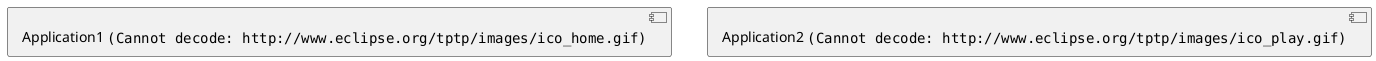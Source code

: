 {
  "sha1": "3pyqovv2jzvpbu6ac69dfyw0bldmff8",
  "insertion": {
    "when": "2024-05-30T20:48:20.326Z",
    "user": "plantuml@gmail.com"
  }
}
@startuml
!define ICON1 <img:http://www.eclipse.org/tptp/images/ico_home.gif>
!define ICON2 <img src="http://www.eclipse.org/tptp/images/ico_play.gif">
component [Application1 ICON1] as A1
component [Application2 ICON2] as A2
@enduml
